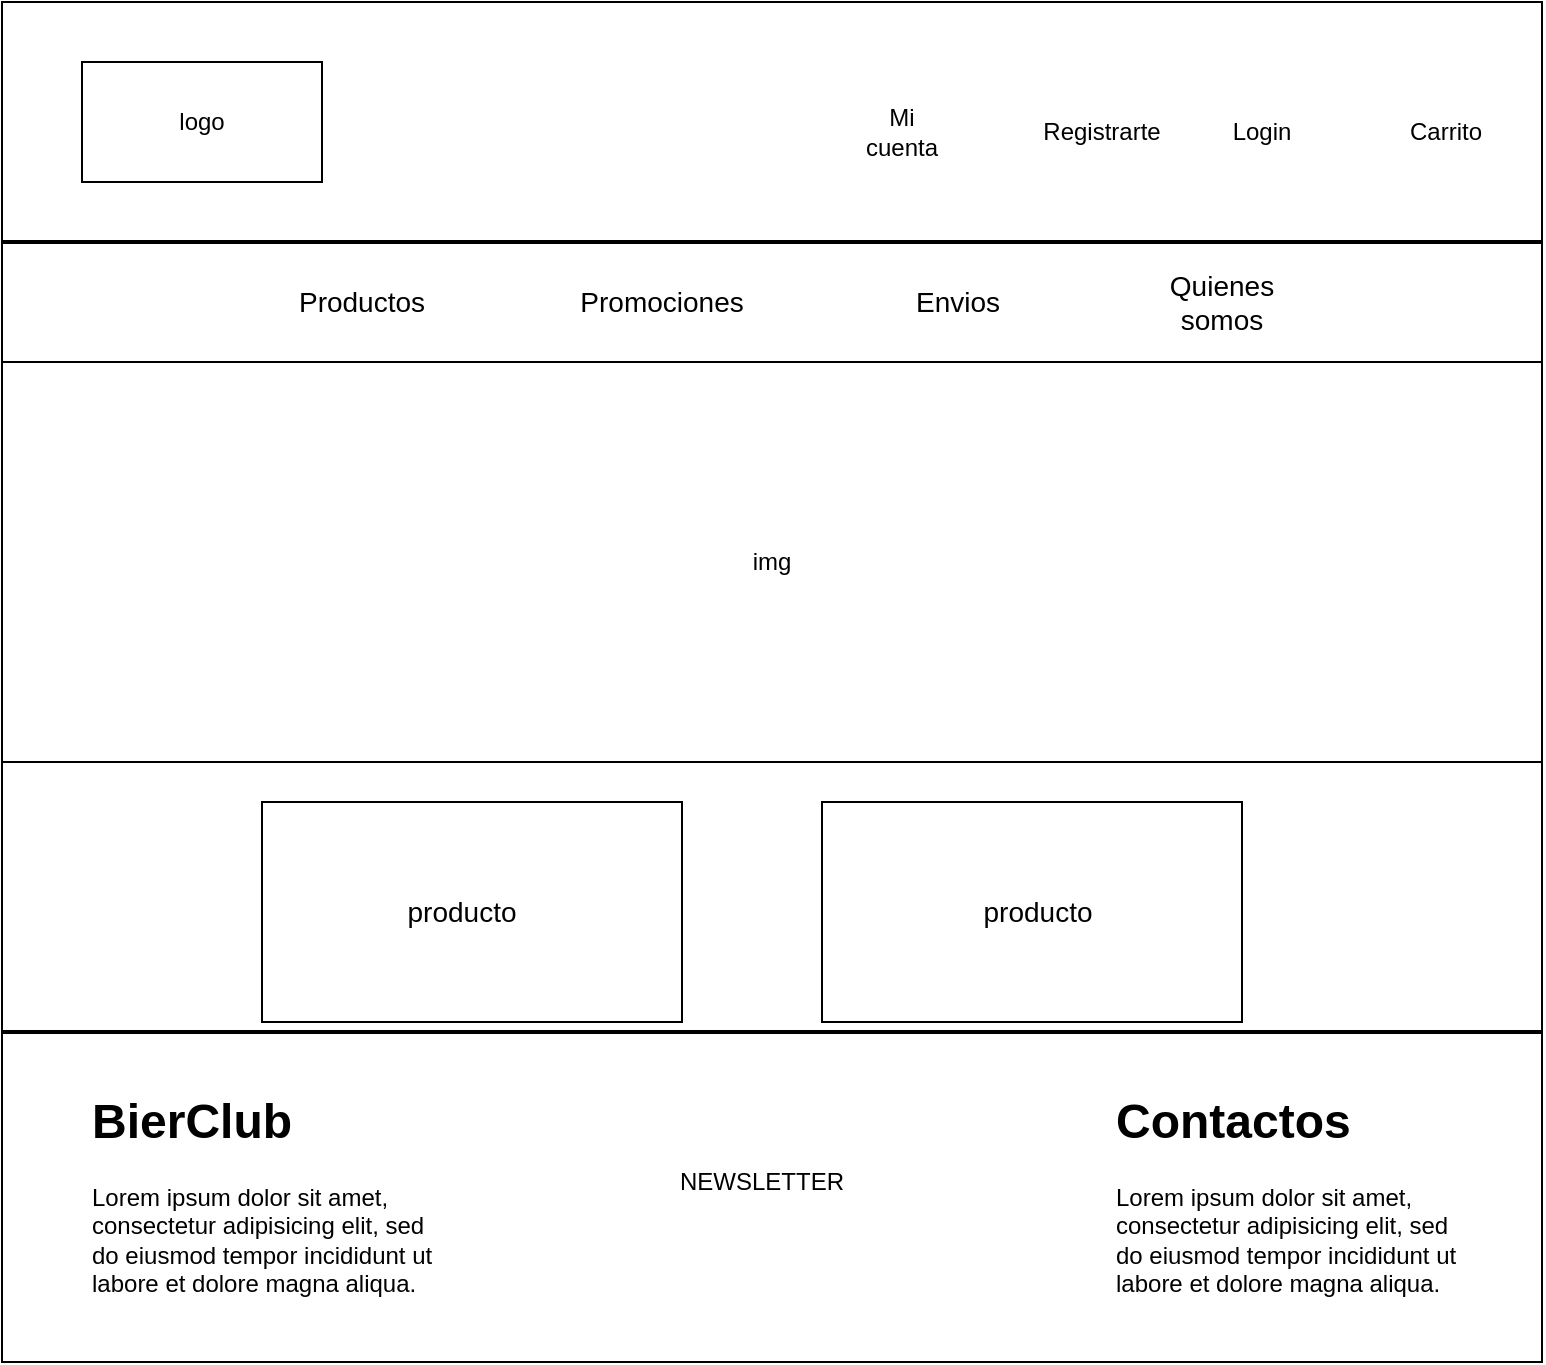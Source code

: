 <mxfile version="13.7.3" type="github" pages="3">
  <diagram id="8xFWuWoWZXZODXvIvCIx" name="Page-1">
    <mxGraphModel dx="2012" dy="635" grid="1" gridSize="10" guides="1" tooltips="1" connect="1" arrows="1" fold="1" page="1" pageScale="1" pageWidth="827" pageHeight="1169" math="0" shadow="0">
      <root>
        <mxCell id="0" />
        <mxCell id="1" parent="0" />
        <mxCell id="pUsugu5z9x-mIwL4RdqN-23" value="" style="rounded=0;whiteSpace=wrap;html=1;" vertex="1" parent="1">
          <mxGeometry x="-720" y="80" width="770" height="680" as="geometry" />
        </mxCell>
        <mxCell id="pUsugu5z9x-mIwL4RdqN-2" value="" style="rounded=0;whiteSpace=wrap;html=1;" vertex="1" parent="1">
          <mxGeometry x="-680" y="110" width="120" height="60" as="geometry" />
        </mxCell>
        <mxCell id="pUsugu5z9x-mIwL4RdqN-3" value="logo" style="text;html=1;strokeColor=none;fillColor=none;align=center;verticalAlign=middle;whiteSpace=wrap;rounded=0;" vertex="1" parent="1">
          <mxGeometry x="-655" y="122.5" width="70" height="35" as="geometry" />
        </mxCell>
        <mxCell id="pUsugu5z9x-mIwL4RdqN-5" value="Registrarte" style="text;html=1;strokeColor=none;fillColor=none;align=center;verticalAlign=middle;whiteSpace=wrap;rounded=0;" vertex="1" parent="1">
          <mxGeometry x="-190" y="135" width="40" height="20" as="geometry" />
        </mxCell>
        <mxCell id="pUsugu5z9x-mIwL4RdqN-6" value="Login" style="text;html=1;strokeColor=none;fillColor=none;align=center;verticalAlign=middle;whiteSpace=wrap;rounded=0;" vertex="1" parent="1">
          <mxGeometry x="-110" y="135" width="40" height="20" as="geometry" />
        </mxCell>
        <mxCell id="pUsugu5z9x-mIwL4RdqN-8" value="Mi cuenta" style="text;html=1;strokeColor=none;fillColor=none;align=center;verticalAlign=middle;whiteSpace=wrap;rounded=0;" vertex="1" parent="1">
          <mxGeometry x="-290" y="135" width="40" height="20" as="geometry" />
        </mxCell>
        <mxCell id="pUsugu5z9x-mIwL4RdqN-9" value="Carrito" style="text;html=1;strokeColor=none;fillColor=none;align=center;verticalAlign=middle;whiteSpace=wrap;rounded=0;" vertex="1" parent="1">
          <mxGeometry x="-18" y="135" width="40" height="20" as="geometry" />
        </mxCell>
        <mxCell id="pUsugu5z9x-mIwL4RdqN-13" value="" style="rounded=0;whiteSpace=wrap;html=1;" vertex="1" parent="1">
          <mxGeometry x="-720" y="260" width="770" height="200" as="geometry" />
        </mxCell>
        <mxCell id="pUsugu5z9x-mIwL4RdqN-17" value="&lt;h1&gt;BierClub&lt;/h1&gt;&lt;p&gt;Lorem ipsum dolor sit amet, consectetur adipisicing elit, sed do eiusmod tempor incididunt ut labore et dolore magna aliqua.&lt;/p&gt;" style="text;html=1;strokeColor=none;fillColor=none;spacing=5;spacingTop=-20;whiteSpace=wrap;overflow=hidden;rounded=0;" vertex="1" parent="1">
          <mxGeometry x="-680" y="620" width="190" height="120" as="geometry" />
        </mxCell>
        <mxCell id="pUsugu5z9x-mIwL4RdqN-18" value="NEWSLETTER" style="text;html=1;strokeColor=none;fillColor=none;align=center;verticalAlign=middle;whiteSpace=wrap;rounded=0;" vertex="1" parent="1">
          <mxGeometry x="-360" y="660" width="40" height="20" as="geometry" />
        </mxCell>
        <mxCell id="pUsugu5z9x-mIwL4RdqN-19" value="&lt;h1&gt;Contactos&lt;/h1&gt;&lt;p&gt;Lorem ipsum dolor sit amet, consectetur adipisicing elit, sed do eiusmod tempor incididunt ut labore et dolore magna aliqua.&lt;/p&gt;" style="text;html=1;strokeColor=none;fillColor=none;spacing=5;spacingTop=-20;whiteSpace=wrap;overflow=hidden;rounded=0;" vertex="1" parent="1">
          <mxGeometry x="-168" y="620" width="190" height="120" as="geometry" />
        </mxCell>
        <mxCell id="pUsugu5z9x-mIwL4RdqN-34" value="" style="line;strokeWidth=2;html=1;" vertex="1" parent="1">
          <mxGeometry x="-720" y="195" width="770" height="10" as="geometry" />
        </mxCell>
        <mxCell id="pUsugu5z9x-mIwL4RdqN-35" value="img" style="text;html=1;strokeColor=none;fillColor=none;align=center;verticalAlign=middle;whiteSpace=wrap;rounded=0;" vertex="1" parent="1">
          <mxGeometry x="-355" y="350" width="40" height="20" as="geometry" />
        </mxCell>
        <mxCell id="pUsugu5z9x-mIwL4RdqN-7" value="Productos" style="text;html=1;strokeColor=none;fillColor=none;align=center;verticalAlign=middle;whiteSpace=wrap;rounded=0;fontSize=14;" vertex="1" parent="1">
          <mxGeometry x="-560" y="220" width="40" height="20" as="geometry" />
        </mxCell>
        <mxCell id="pUsugu5z9x-mIwL4RdqN-10" value="Promociones" style="text;html=1;strokeColor=none;fillColor=none;align=center;verticalAlign=middle;whiteSpace=wrap;rounded=0;fontSize=14;" vertex="1" parent="1">
          <mxGeometry x="-410" y="220" width="40" height="20" as="geometry" />
        </mxCell>
        <mxCell id="pUsugu5z9x-mIwL4RdqN-11" value="Envios" style="text;html=1;strokeColor=none;fillColor=none;align=center;verticalAlign=middle;whiteSpace=wrap;rounded=0;fontSize=14;" vertex="1" parent="1">
          <mxGeometry x="-262" y="220" width="40" height="20" as="geometry" />
        </mxCell>
        <mxCell id="pUsugu5z9x-mIwL4RdqN-16" value="Quienes somos" style="text;html=1;strokeColor=none;fillColor=none;align=center;verticalAlign=middle;whiteSpace=wrap;rounded=0;fontSize=14;" vertex="1" parent="1">
          <mxGeometry x="-130" y="220" width="40" height="20" as="geometry" />
        </mxCell>
        <mxCell id="pUsugu5z9x-mIwL4RdqN-37" value="" style="line;strokeWidth=2;html=1;fontSize=14;" vertex="1" parent="1">
          <mxGeometry x="-720" y="590" width="770" height="10" as="geometry" />
        </mxCell>
        <mxCell id="pUsugu5z9x-mIwL4RdqN-40" value="" style="rounded=0;whiteSpace=wrap;html=1;fontSize=14;" vertex="1" parent="1">
          <mxGeometry x="-590" y="480" width="210" height="110" as="geometry" />
        </mxCell>
        <mxCell id="pUsugu5z9x-mIwL4RdqN-42" value="" style="rounded=0;whiteSpace=wrap;html=1;fontSize=14;" vertex="1" parent="1">
          <mxGeometry x="-310" y="480" width="210" height="110" as="geometry" />
        </mxCell>
        <mxCell id="pUsugu5z9x-mIwL4RdqN-43" value="producto" style="text;html=1;strokeColor=none;fillColor=none;align=center;verticalAlign=middle;whiteSpace=wrap;rounded=0;fontSize=14;" vertex="1" parent="1">
          <mxGeometry x="-222" y="525" width="40" height="20" as="geometry" />
        </mxCell>
        <mxCell id="pUsugu5z9x-mIwL4RdqN-44" value="producto" style="text;html=1;strokeColor=none;fillColor=none;align=center;verticalAlign=middle;whiteSpace=wrap;rounded=0;fontSize=14;" vertex="1" parent="1">
          <mxGeometry x="-510" y="525" width="40" height="20" as="geometry" />
        </mxCell>
      </root>
    </mxGraphModel>
  </diagram>
  <diagram id="7aRPQQMCwWmVL5ilQcdY" name="Page-2">
    <mxGraphModel dx="2500" dy="896" grid="1" gridSize="10" guides="1" tooltips="1" connect="1" arrows="1" fold="1" page="1" pageScale="1" pageWidth="827" pageHeight="1169" math="0" shadow="0">
      <root>
        <mxCell id="Ubl2RvmbOQjZFFbFElKq-0" />
        <mxCell id="Ubl2RvmbOQjZFFbFElKq-1" parent="Ubl2RvmbOQjZFFbFElKq-0" />
        <mxCell id="Ubl2RvmbOQjZFFbFElKq-98" value="" style="rounded=0;whiteSpace=wrap;html=1;fontSize=14;" vertex="1" parent="Ubl2RvmbOQjZFFbFElKq-1">
          <mxGeometry x="-410" y="840" width="770" height="600" as="geometry" />
        </mxCell>
        <mxCell id="Ubl2RvmbOQjZFFbFElKq-83" value="" style="ellipse;whiteSpace=wrap;html=1;" vertex="1" parent="Ubl2RvmbOQjZFFbFElKq-1">
          <mxGeometry x="-223.21" y="870" width="102" height="80" as="geometry" />
        </mxCell>
        <mxCell id="Ubl2RvmbOQjZFFbFElKq-97" value="img logo" style="text;html=1;strokeColor=none;fillColor=none;align=center;verticalAlign=middle;whiteSpace=wrap;rounded=0;" vertex="1" parent="Ubl2RvmbOQjZFFbFElKq-1">
          <mxGeometry x="-189.21" y="900" width="34.0" height="20" as="geometry" />
        </mxCell>
        <mxCell id="g9XIiDjtYgI9VR7dzLJd-0" value="" style="line;strokeWidth=2;html=1;" vertex="1" parent="Ubl2RvmbOQjZFFbFElKq-1">
          <mxGeometry x="-343" y="917.143" width="30" height="2.857" as="geometry" />
        </mxCell>
        <mxCell id="g9XIiDjtYgI9VR7dzLJd-1" value="" style="line;strokeWidth=2;html=1;" vertex="1" parent="Ubl2RvmbOQjZFFbFElKq-1">
          <mxGeometry x="-343" y="908.571" width="30" height="2.857" as="geometry" />
        </mxCell>
        <mxCell id="g9XIiDjtYgI9VR7dzLJd-2" value="" style="line;strokeWidth=2;html=1;" vertex="1" parent="Ubl2RvmbOQjZFFbFElKq-1">
          <mxGeometry x="-343" y="900" width="30" height="2.857" as="geometry" />
        </mxCell>
        <mxCell id="Ubl2RvmbOQjZFFbFElKq-57" value="" style="shape=actor;whiteSpace=wrap;html=1;" vertex="1" parent="Ubl2RvmbOQjZFFbFElKq-1">
          <mxGeometry x="70.1" y="880" width="33.9" height="60" as="geometry" />
        </mxCell>
        <mxCell id="Ubl2RvmbOQjZFFbFElKq-58" value="Mi cuenta" style="text;html=1;strokeColor=none;fillColor=none;align=center;verticalAlign=middle;whiteSpace=wrap;rounded=0;" vertex="1" parent="Ubl2RvmbOQjZFFbFElKq-1">
          <mxGeometry x="70.0" y="915" width="34.0" height="20" as="geometry" />
        </mxCell>
        <mxCell id="Ubl2RvmbOQjZFFbFElKq-85" value="" style="rounded=1;whiteSpace=wrap;html=1;" vertex="1" parent="Ubl2RvmbOQjZFFbFElKq-1">
          <mxGeometry x="126.1" y="865" width="68.0" height="80" as="geometry" />
        </mxCell>
        <mxCell id="Ubl2RvmbOQjZFFbFElKq-86" value="Registrarte" style="text;html=1;strokeColor=none;fillColor=none;align=center;verticalAlign=middle;whiteSpace=wrap;rounded=0;" vertex="1" parent="Ubl2RvmbOQjZFFbFElKq-1">
          <mxGeometry x="143.1" y="885" width="34.0" height="20" as="geometry" />
        </mxCell>
        <mxCell id="Ubl2RvmbOQjZFFbFElKq-87" value="Login" style="text;html=1;strokeColor=none;fillColor=none;align=center;verticalAlign=middle;whiteSpace=wrap;rounded=0;" vertex="1" parent="Ubl2RvmbOQjZFFbFElKq-1">
          <mxGeometry x="143.1" y="915" width="34.0" height="20" as="geometry" />
        </mxCell>
        <mxCell id="Ubl2RvmbOQjZFFbFElKq-89" value="" style="ellipse;whiteSpace=wrap;html=1;" vertex="1" parent="Ubl2RvmbOQjZFFbFElKq-1">
          <mxGeometry x="211.1" y="870" width="102" height="80" as="geometry" />
        </mxCell>
        <mxCell id="Ubl2RvmbOQjZFFbFElKq-90" value="Img Carrito" style="text;html=1;strokeColor=none;fillColor=none;align=center;verticalAlign=middle;whiteSpace=wrap;rounded=0;" vertex="1" parent="Ubl2RvmbOQjZFFbFElKq-1">
          <mxGeometry x="245.1" y="900" width="34.0" height="20" as="geometry" />
        </mxCell>
        <mxCell id="g9XIiDjtYgI9VR7dzLJd-3" value="" style="line;strokeWidth=2;html=1;" vertex="1" parent="Ubl2RvmbOQjZFFbFElKq-1">
          <mxGeometry x="-410" y="970" width="770" height="10" as="geometry" />
        </mxCell>
        <mxCell id="g9XIiDjtYgI9VR7dzLJd-17" value="" style="group" vertex="1" connectable="0" parent="Ubl2RvmbOQjZFFbFElKq-1">
          <mxGeometry x="-270.67" y="1070" width="236.97" height="179.4" as="geometry" />
        </mxCell>
        <mxCell id="g9XIiDjtYgI9VR7dzLJd-7" value="" style="rounded=1;whiteSpace=wrap;html=1;rotation=90;" vertex="1" parent="g9XIiDjtYgI9VR7dzLJd-17">
          <mxGeometry x="14.504" y="-12.512" width="207.963" height="204.423" as="geometry" />
        </mxCell>
        <mxCell id="g9XIiDjtYgI9VR7dzLJd-8" value="" style="endArrow=none;html=1;entryX=0.75;entryY=0;entryDx=0;entryDy=0;exitX=0.75;exitY=1;exitDx=0;exitDy=0;" edge="1" parent="g9XIiDjtYgI9VR7dzLJd-17" source="g9XIiDjtYgI9VR7dzLJd-7" target="g9XIiDjtYgI9VR7dzLJd-7">
          <mxGeometry width="50" height="50" relative="1" as="geometry">
            <mxPoint x="14.504" y="142.167" as="sourcePoint" />
            <mxPoint x="80.819" y="81.948" as="targetPoint" />
          </mxGeometry>
        </mxCell>
        <mxCell id="g9XIiDjtYgI9VR7dzLJd-9" value="Precio" style="text;html=1;strokeColor=none;fillColor=none;align=center;verticalAlign=middle;whiteSpace=wrap;rounded=0;" vertex="1" parent="g9XIiDjtYgI9VR7dzLJd-17">
          <mxGeometry x="84.309" y="152.793" width="46.537" height="23.615" as="geometry" />
        </mxCell>
        <mxCell id="g9XIiDjtYgI9VR7dzLJd-18" value="" style="group" vertex="1" connectable="0" parent="Ubl2RvmbOQjZFFbFElKq-1">
          <mxGeometry y="1070" width="236.97" height="179.4" as="geometry" />
        </mxCell>
        <mxCell id="g9XIiDjtYgI9VR7dzLJd-19" value="" style="rounded=1;whiteSpace=wrap;html=1;rotation=90;" vertex="1" parent="g9XIiDjtYgI9VR7dzLJd-18">
          <mxGeometry x="14.504" y="-12.512" width="207.963" height="204.423" as="geometry" />
        </mxCell>
        <mxCell id="g9XIiDjtYgI9VR7dzLJd-20" value="" style="endArrow=none;html=1;entryX=0.75;entryY=0;entryDx=0;entryDy=0;exitX=0.75;exitY=1;exitDx=0;exitDy=0;" edge="1" parent="g9XIiDjtYgI9VR7dzLJd-18" source="g9XIiDjtYgI9VR7dzLJd-19" target="g9XIiDjtYgI9VR7dzLJd-19">
          <mxGeometry width="50" height="50" relative="1" as="geometry">
            <mxPoint x="14.504" y="142.167" as="sourcePoint" />
            <mxPoint x="80.819" y="81.948" as="targetPoint" />
          </mxGeometry>
        </mxCell>
        <mxCell id="g9XIiDjtYgI9VR7dzLJd-21" value="Precio" style="text;html=1;strokeColor=none;fillColor=none;align=center;verticalAlign=middle;whiteSpace=wrap;rounded=0;" vertex="1" parent="g9XIiDjtYgI9VR7dzLJd-18">
          <mxGeometry x="84.309" y="152.793" width="46.537" height="23.615" as="geometry" />
        </mxCell>
        <mxCell id="g9XIiDjtYgI9VR7dzLJd-22" value="" style="rounded=1;whiteSpace=wrap;html=1;fontSize=14;" vertex="1" parent="Ubl2RvmbOQjZFFbFElKq-1">
          <mxGeometry x="-223.21" y="980" width="421.97" height="40" as="geometry" />
        </mxCell>
        <mxCell id="g9XIiDjtYgI9VR7dzLJd-23" value="Que estas buscando?" style="text;html=1;strokeColor=none;fillColor=none;align=center;verticalAlign=middle;whiteSpace=wrap;rounded=0;fontSize=14;" vertex="1" parent="Ubl2RvmbOQjZFFbFElKq-1">
          <mxGeometry x="-96.03" y="990" width="160" height="20" as="geometry" />
        </mxCell>
        <mxCell id="g9XIiDjtYgI9VR7dzLJd-24" value="" style="line;strokeWidth=2;html=1;" vertex="1" parent="Ubl2RvmbOQjZFFbFElKq-1">
          <mxGeometry x="-410" y="1310" width="770" height="10" as="geometry" />
        </mxCell>
        <mxCell id="g9XIiDjtYgI9VR7dzLJd-25" value="NEWSLETTER" style="text;html=1;strokeColor=none;fillColor=none;align=center;verticalAlign=middle;whiteSpace=wrap;rounded=0;" vertex="1" parent="Ubl2RvmbOQjZFFbFElKq-1">
          <mxGeometry x="-38.704" y="1356.364" width="27.407" height="12.727" as="geometry" />
        </mxCell>
        <mxCell id="g9XIiDjtYgI9VR7dzLJd-26" value="" style="rounded=1;whiteSpace=wrap;html=1;" vertex="1" parent="Ubl2RvmbOQjZFFbFElKq-1">
          <mxGeometry x="-395" y="1350" width="143.889" height="70" as="geometry" />
        </mxCell>
        <mxCell id="g9XIiDjtYgI9VR7dzLJd-27" value="&lt;h1&gt;BierClub&lt;/h1&gt;&lt;p&gt;Lorem ipsum dolor sit amet, consectetur adipisicing elit, sed do eiusmod tempor incididunt ut labore et dolore magna aliqua.&lt;/p&gt;" style="text;html=1;strokeColor=none;fillColor=none;spacing=5;spacingTop=-20;whiteSpace=wrap;overflow=hidden;rounded=0;" vertex="1" parent="Ubl2RvmbOQjZFFbFElKq-1">
          <mxGeometry x="-391.574" y="1350" width="125.953" height="63.636" as="geometry" />
        </mxCell>
        <mxCell id="g9XIiDjtYgI9VR7dzLJd-28" value="" style="rounded=1;whiteSpace=wrap;html=1;" vertex="1" parent="Ubl2RvmbOQjZFFbFElKq-1">
          <mxGeometry x="-134.198" y="1375.455" width="225.679" height="19.091" as="geometry" />
        </mxCell>
        <mxCell id="g9XIiDjtYgI9VR7dzLJd-29" value="" style="rounded=1;whiteSpace=wrap;html=1;" vertex="1" parent="Ubl2RvmbOQjZFFbFElKq-1">
          <mxGeometry x="193.834" y="1350" width="151.166" height="70" as="geometry" />
        </mxCell>
        <mxCell id="g9XIiDjtYgI9VR7dzLJd-30" value="&lt;h1&gt;Contactos&lt;/h1&gt;&lt;p&gt;Lorem ipsum dolor sit amet, consectetur adipisicing elit, sed do eiusmod tempor incididunt ut labore et dolore magna aliqua.&lt;/p&gt;" style="text;html=1;strokeColor=none;fillColor=none;spacing=5;spacingTop=-20;whiteSpace=wrap;overflow=hidden;rounded=0;" vertex="1" parent="Ubl2RvmbOQjZFFbFElKq-1">
          <mxGeometry x="213.267" y="1350" width="112.298" height="70" as="geometry" />
        </mxCell>
        <mxCell id="g9XIiDjtYgI9VR7dzLJd-32" value="" style="rounded=1;whiteSpace=wrap;html=1;fontSize=14;rotation=90;" vertex="1" parent="Ubl2RvmbOQjZFFbFElKq-1">
          <mxGeometry x="310" y="1140" width="80" height="10" as="geometry" />
        </mxCell>
      </root>
    </mxGraphModel>
  </diagram>
  <diagram id="u51rovn_yLldoNiTvJeS" name="Page-3">
    <mxGraphModel dx="2500" dy="896" grid="1" gridSize="10" guides="1" tooltips="1" connect="1" arrows="1" fold="1" page="1" pageScale="1" pageWidth="827" pageHeight="1169" math="0" shadow="0">
      <root>
        <mxCell id="7-BUgE6l9A-gtYwP11fS-0" />
        <mxCell id="7-BUgE6l9A-gtYwP11fS-1" parent="7-BUgE6l9A-gtYwP11fS-0" />
        <mxCell id="cdsCU5NvEpyaERynTo7--48" value="" style="group" vertex="1" connectable="0" parent="7-BUgE6l9A-gtYwP11fS-1">
          <mxGeometry x="-660" y="30" width="770" height="950" as="geometry" />
        </mxCell>
        <mxCell id="cdsCU5NvEpyaERynTo7--0" value="" style="group" vertex="1" connectable="0" parent="cdsCU5NvEpyaERynTo7--48">
          <mxGeometry width="770" height="950" as="geometry" />
        </mxCell>
        <mxCell id="cdsCU5NvEpyaERynTo7--1" value="" style="rounded=0;whiteSpace=wrap;html=1;direction=west;" vertex="1" parent="cdsCU5NvEpyaERynTo7--0">
          <mxGeometry width="770" height="722.396" as="geometry" />
        </mxCell>
        <mxCell id="cdsCU5NvEpyaERynTo7--5" value="" style="rounded=0;whiteSpace=wrap;html=1;" vertex="1" parent="cdsCU5NvEpyaERynTo7--0">
          <mxGeometry y="633.333" width="770" height="316.667" as="geometry" />
        </mxCell>
        <mxCell id="cdsCU5NvEpyaERynTo7--7" value="NEWSLETTER" style="text;html=1;strokeColor=none;fillColor=none;align=center;verticalAlign=middle;whiteSpace=wrap;rounded=0;fontSize=22;" vertex="1" parent="cdsCU5NvEpyaERynTo7--0">
          <mxGeometry x="381.997" y="663.021" width="25.667" height="19.792" as="geometry" />
        </mxCell>
        <mxCell id="cdsCU5NvEpyaERynTo7--8" value="" style="shape=actor;whiteSpace=wrap;html=1;" vertex="1" parent="cdsCU5NvEpyaERynTo7--0">
          <mxGeometry x="437.698" y="37.109" width="30.272" height="64.323" as="geometry" />
        </mxCell>
        <mxCell id="cdsCU5NvEpyaERynTo7--9" value="Mi cuenta" style="text;html=1;strokeColor=none;fillColor=none;align=center;verticalAlign=middle;whiteSpace=wrap;rounded=0;" vertex="1" parent="cdsCU5NvEpyaERynTo7--0">
          <mxGeometry x="440.0" y="72.677" width="25.667" height="19.792" as="geometry" />
        </mxCell>
        <mxCell id="cdsCU5NvEpyaERynTo7--22" value="" style="ellipse;whiteSpace=wrap;html=1;" vertex="1" parent="cdsCU5NvEpyaERynTo7--0">
          <mxGeometry x="166.638" y="34.525" width="77" height="79.167" as="geometry" />
        </mxCell>
        <mxCell id="cdsCU5NvEpyaERynTo7--23" value="" style="line;strokeWidth=2;html=1;" vertex="1" parent="cdsCU5NvEpyaERynTo7--0">
          <mxGeometry y="128.646" width="770" height="9.896" as="geometry" />
        </mxCell>
        <mxCell id="cdsCU5NvEpyaERynTo7--25" value="Registrarte" style="text;html=1;strokeColor=none;fillColor=none;align=center;verticalAlign=middle;whiteSpace=wrap;rounded=0;" vertex="1" parent="cdsCU5NvEpyaERynTo7--0">
          <mxGeometry x="520.353" y="72.679" width="25.667" height="19.792" as="geometry" />
        </mxCell>
        <mxCell id="cdsCU5NvEpyaERynTo7--26" value="Login" style="text;html=1;strokeColor=none;fillColor=none;align=center;verticalAlign=middle;whiteSpace=wrap;rounded=0;" vertex="1" parent="cdsCU5NvEpyaERynTo7--0">
          <mxGeometry x="610.003" y="72.787" width="25.667" height="19.792" as="geometry" />
        </mxCell>
        <mxCell id="cdsCU5NvEpyaERynTo7--28" value="" style="ellipse;whiteSpace=wrap;html=1;" vertex="1" parent="cdsCU5NvEpyaERynTo7--0">
          <mxGeometry x="680.167" y="34.635" width="77" height="79.167" as="geometry" />
        </mxCell>
        <mxCell id="cdsCU5NvEpyaERynTo7--29" value="Img Carrito" style="text;html=1;strokeColor=none;fillColor=none;align=center;verticalAlign=middle;whiteSpace=wrap;rounded=0;" vertex="1" parent="cdsCU5NvEpyaERynTo7--0">
          <mxGeometry x="705.833" y="64.323" width="25.667" height="19.792" as="geometry" />
        </mxCell>
        <mxCell id="cdsCU5NvEpyaERynTo7--31" value="&lt;h1&gt;BierClub&lt;/h1&gt;&lt;p&gt;Lorem ipsum dolor sit amet, consectetur adipisicing elit, sed do eiusmod tempor incididunt ut labore et dolore magna aliqua.&lt;/p&gt;" style="text;html=1;strokeColor=none;fillColor=none;spacing=5;spacingTop=-20;whiteSpace=wrap;overflow=hidden;rounded=0;" vertex="1" parent="cdsCU5NvEpyaERynTo7--0">
          <mxGeometry x="51.333" y="811.458" width="121.917" height="118.75" as="geometry" />
        </mxCell>
        <mxCell id="cdsCU5NvEpyaERynTo7--32" value="" style="rounded=1;whiteSpace=wrap;html=1;" vertex="1" parent="cdsCU5NvEpyaERynTo7--0">
          <mxGeometry x="240.627" y="722.396" width="295.167" height="39.583" as="geometry" />
        </mxCell>
        <mxCell id="cdsCU5NvEpyaERynTo7--33" value="&lt;h1&gt;Contactos&lt;/h1&gt;&lt;p&gt;Lorem ipsum dolor sit amet, consectetur adipisicing elit, sed do eiusmod tempor incididunt ut labore et dolore magna aliqua.&lt;/p&gt;" style="text;html=1;strokeColor=none;fillColor=none;spacing=5;spacingTop=-20;whiteSpace=wrap;overflow=hidden;rounded=0;" vertex="1" parent="cdsCU5NvEpyaERynTo7--0">
          <mxGeometry x="599.317" y="811.458" width="121.917" height="118.75" as="geometry" />
        </mxCell>
        <mxCell id="cdsCU5NvEpyaERynTo7--34" value="" style="line;strokeWidth=2;html=1;" vertex="1" parent="cdsCU5NvEpyaERynTo7--0">
          <mxGeometry y="791.667" width="770" height="9.896" as="geometry" />
        </mxCell>
        <mxCell id="cdsCU5NvEpyaERynTo7--35" value="SEGUINOS" style="text;html=1;strokeColor=none;fillColor=none;align=center;verticalAlign=middle;whiteSpace=wrap;rounded=0;fontSize=22;" vertex="1" parent="cdsCU5NvEpyaERynTo7--0">
          <mxGeometry x="375.375" y="831.25" width="25.667" height="19.792" as="geometry" />
        </mxCell>
        <mxCell id="cdsCU5NvEpyaERynTo7--36" value="face" style="text;html=1;strokeColor=none;fillColor=none;align=center;verticalAlign=middle;whiteSpace=wrap;rounded=0;fontSize=22;" vertex="1" parent="cdsCU5NvEpyaERynTo7--0">
          <mxGeometry x="343.292" y="880.729" width="25.667" height="19.792" as="geometry" />
        </mxCell>
        <mxCell id="cdsCU5NvEpyaERynTo7--37" value="ig" style="text;html=1;strokeColor=none;fillColor=none;align=center;verticalAlign=middle;whiteSpace=wrap;rounded=0;fontSize=22;" vertex="1" parent="cdsCU5NvEpyaERynTo7--0">
          <mxGeometry x="375.375" y="880.729" width="25.667" height="19.792" as="geometry" />
        </mxCell>
        <mxCell id="cdsCU5NvEpyaERynTo7--38" value="wpp" style="text;html=1;strokeColor=none;fillColor=none;align=center;verticalAlign=middle;whiteSpace=wrap;rounded=0;fontSize=22;" vertex="1" parent="cdsCU5NvEpyaERynTo7--0">
          <mxGeometry x="413.875" y="880.729" width="25.667" height="19.792" as="geometry" />
        </mxCell>
        <mxCell id="cdsCU5NvEpyaERynTo7--39" value="" style="rounded=0;whiteSpace=wrap;html=1;fontSize=22;" vertex="1" parent="cdsCU5NvEpyaERynTo7--0">
          <mxGeometry y="128.646" width="770" height="296.875" as="geometry" />
        </mxCell>
        <mxCell id="cdsCU5NvEpyaERynTo7--40" value="img" style="text;html=1;strokeColor=none;fillColor=none;align=center;verticalAlign=middle;whiteSpace=wrap;rounded=0;fontSize=22;" vertex="1" parent="cdsCU5NvEpyaERynTo7--0">
          <mxGeometry x="368.958" y="267.188" width="25.667" height="19.792" as="geometry" />
        </mxCell>
        <mxCell id="cdsCU5NvEpyaERynTo7--41" value="" style="ellipse;whiteSpace=wrap;html=1;fontSize=22;" vertex="1" parent="cdsCU5NvEpyaERynTo7--0">
          <mxGeometry x="365.75" y="405.729" width="6.417" height="9.896" as="geometry" />
        </mxCell>
        <mxCell id="cdsCU5NvEpyaERynTo7--42" value="" style="ellipse;whiteSpace=wrap;html=1;fontSize=22;" vertex="1" parent="cdsCU5NvEpyaERynTo7--0">
          <mxGeometry x="378.583" y="405.729" width="6.417" height="9.896" as="geometry" />
        </mxCell>
        <mxCell id="cdsCU5NvEpyaERynTo7--43" value="" style="ellipse;whiteSpace=wrap;html=1;fontSize=22;" vertex="1" parent="cdsCU5NvEpyaERynTo7--0">
          <mxGeometry x="391.622" y="405.729" width="6.417" height="9.896" as="geometry" />
        </mxCell>
        <mxCell id="cdsCU5NvEpyaERynTo7--46" value="" style="rounded=1;whiteSpace=wrap;html=1;fontSize=22;" vertex="1" parent="cdsCU5NvEpyaERynTo7--0">
          <mxGeometry x="757.167" y="435.417" width="7.058" height="59.375" as="geometry" />
        </mxCell>
        <mxCell id="cdsCU5NvEpyaERynTo7--47" value="logo" style="text;html=1;strokeColor=none;fillColor=none;align=center;verticalAlign=middle;whiteSpace=wrap;rounded=0;fontSize=22;" vertex="1" parent="cdsCU5NvEpyaERynTo7--0">
          <mxGeometry x="199.295" y="64.323" width="25.667" height="19.792" as="geometry" />
        </mxCell>
        <mxCell id="BiPPiq4DPCBct46tChDr-0" value="" style="line;strokeWidth=2;html=1;" vertex="1" parent="cdsCU5NvEpyaERynTo7--0">
          <mxGeometry x="69.46" y="81.253" width="30" height="2.857" as="geometry" />
        </mxCell>
        <mxCell id="BiPPiq4DPCBct46tChDr-1" value="" style="line;strokeWidth=2;html=1;" vertex="1" parent="cdsCU5NvEpyaERynTo7--0">
          <mxGeometry x="69.46" y="72.681" width="30" height="2.857" as="geometry" />
        </mxCell>
        <mxCell id="BiPPiq4DPCBct46tChDr-2" value="" style="line;strokeWidth=2;html=1;" vertex="1" parent="cdsCU5NvEpyaERynTo7--0">
          <mxGeometry x="69.46" y="64.11" width="30" height="2.857" as="geometry" />
        </mxCell>
        <mxCell id="BiPPiq4DPCBct46tChDr-3" value="" style="group" vertex="1" connectable="0" parent="cdsCU5NvEpyaERynTo7--0">
          <mxGeometry x="95.69" y="450" width="270.06" height="163.65" as="geometry" />
        </mxCell>
        <mxCell id="cdsCU5NvEpyaERynTo7--10" value="" style="rounded=1;whiteSpace=wrap;html=1;rotation=90;" vertex="1" parent="BiPPiq4DPCBct46tChDr-3">
          <mxGeometry x="44.632" y="-35.638" width="180.797" height="215.642" as="geometry" />
        </mxCell>
        <mxCell id="cdsCU5NvEpyaERynTo7--14" value="" style="endArrow=none;html=1;entryX=0.75;entryY=0;entryDx=0;entryDy=0;" edge="1" parent="BiPPiq4DPCBct46tChDr-3">
          <mxGeometry width="50" height="50" relative="1" as="geometry">
            <mxPoint x="44.632" y="127.529" as="sourcePoint" />
            <mxPoint x="222.586" y="127.844" as="targetPoint" />
          </mxGeometry>
        </mxCell>
        <mxCell id="cdsCU5NvEpyaERynTo7--18" value="Precio" style="text;html=1;strokeColor=none;fillColor=none;align=center;verticalAlign=middle;whiteSpace=wrap;rounded=0;" vertex="1" parent="BiPPiq4DPCBct46tChDr-3">
          <mxGeometry x="115.076" y="138.739" width="40.458" height="24.911" as="geometry" />
        </mxCell>
        <mxCell id="BiPPiq4DPCBct46tChDr-8" value="" style="group" vertex="1" connectable="0" parent="cdsCU5NvEpyaERynTo7--0">
          <mxGeometry x="401.04" y="450" width="270.06" height="163.65" as="geometry" />
        </mxCell>
        <mxCell id="BiPPiq4DPCBct46tChDr-9" value="" style="rounded=1;whiteSpace=wrap;html=1;rotation=90;" vertex="1" parent="BiPPiq4DPCBct46tChDr-8">
          <mxGeometry x="44.632" y="-35.638" width="180.797" height="215.642" as="geometry" />
        </mxCell>
        <mxCell id="BiPPiq4DPCBct46tChDr-10" value="" style="endArrow=none;html=1;entryX=0.75;entryY=0;entryDx=0;entryDy=0;" edge="1" parent="BiPPiq4DPCBct46tChDr-8">
          <mxGeometry width="50" height="50" relative="1" as="geometry">
            <mxPoint x="44.632" y="127.529" as="sourcePoint" />
            <mxPoint x="222.586" y="127.844" as="targetPoint" />
          </mxGeometry>
        </mxCell>
        <mxCell id="BiPPiq4DPCBct46tChDr-11" value="Precio" style="text;html=1;strokeColor=none;fillColor=none;align=center;verticalAlign=middle;whiteSpace=wrap;rounded=0;" vertex="1" parent="BiPPiq4DPCBct46tChDr-8">
          <mxGeometry x="115.076" y="138.739" width="40.458" height="24.911" as="geometry" />
        </mxCell>
      </root>
    </mxGraphModel>
  </diagram>
</mxfile>
